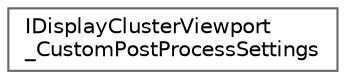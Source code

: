 digraph "Graphical Class Hierarchy"
{
 // INTERACTIVE_SVG=YES
 // LATEX_PDF_SIZE
  bgcolor="transparent";
  edge [fontname=Helvetica,fontsize=10,labelfontname=Helvetica,labelfontsize=10];
  node [fontname=Helvetica,fontsize=10,shape=box,height=0.2,width=0.4];
  rankdir="LR";
  Node0 [id="Node000000",label="IDisplayClusterViewport\l_CustomPostProcessSettings",height=0.2,width=0.4,color="grey40", fillcolor="white", style="filled",URL="$d5/d1b/classIDisplayClusterViewport__CustomPostProcessSettings.html",tooltip="DC Viewport Postprocess interface."];
}
